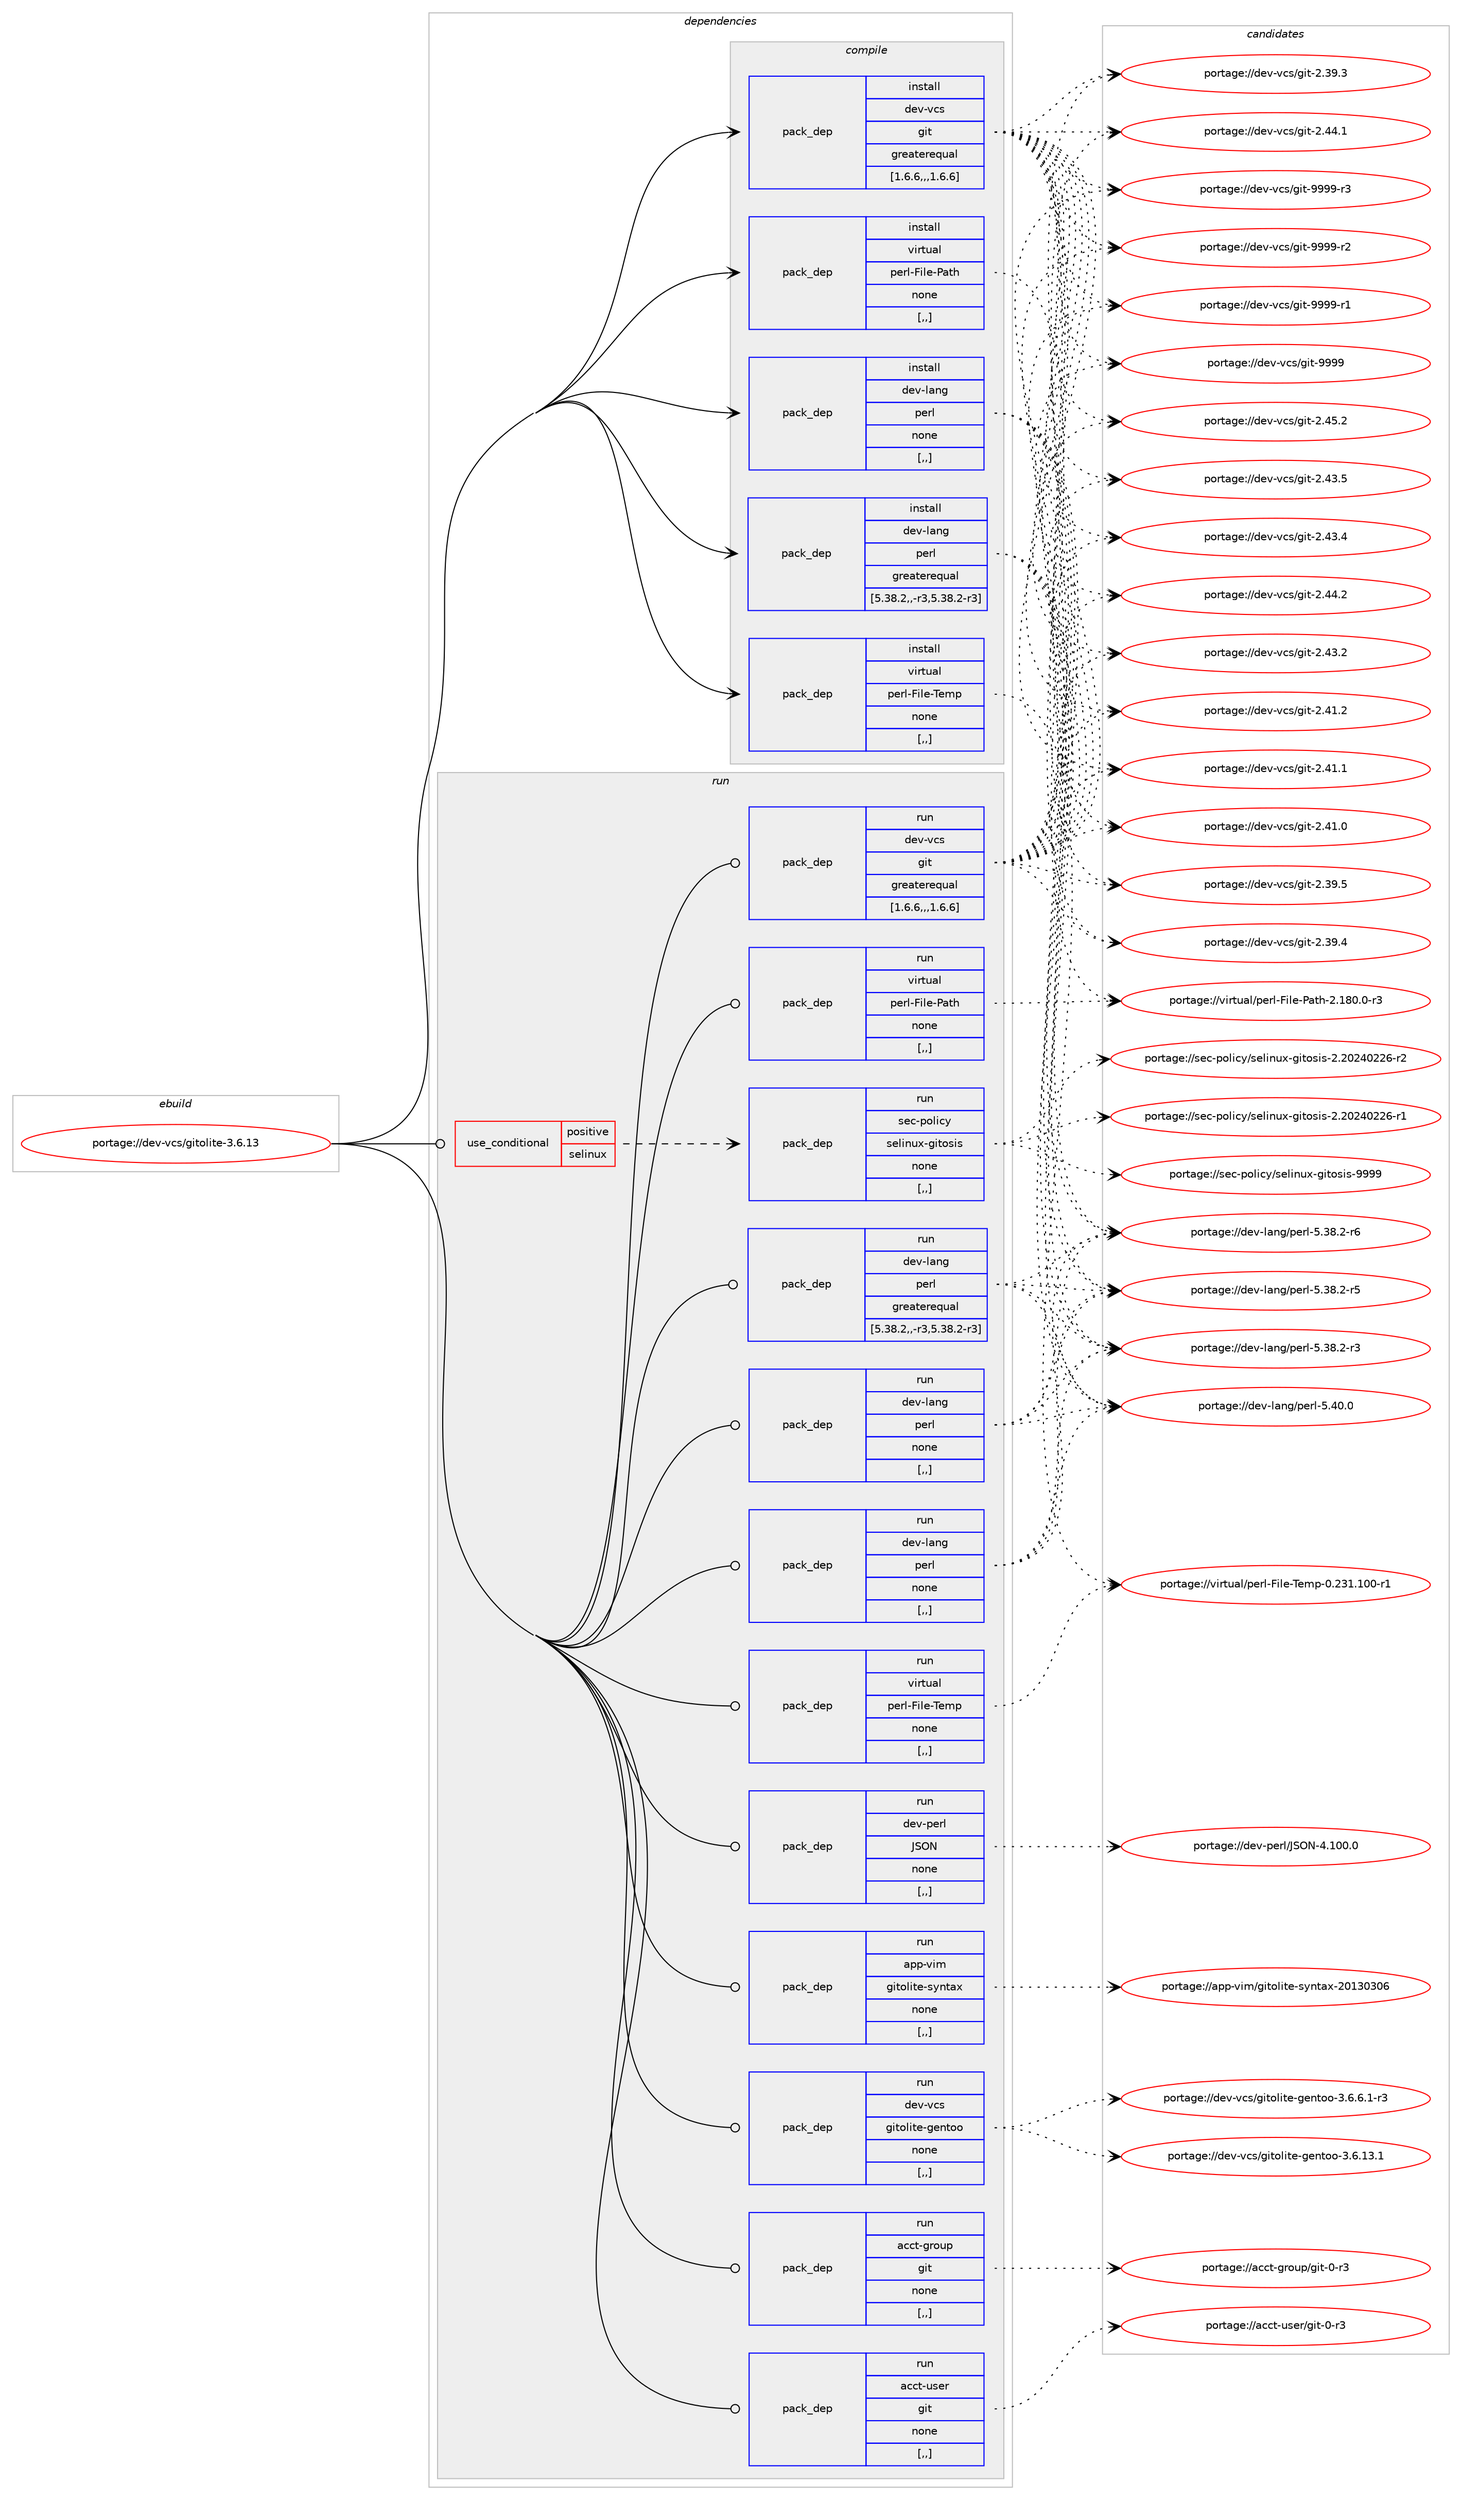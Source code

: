 digraph prolog {

# *************
# Graph options
# *************

newrank=true;
concentrate=true;
compound=true;
graph [rankdir=LR,fontname=Helvetica,fontsize=10,ranksep=1.5];#, ranksep=2.5, nodesep=0.2];
edge  [arrowhead=vee];
node  [fontname=Helvetica,fontsize=10];

# **********
# The ebuild
# **********

subgraph cluster_leftcol {
color=gray;
label=<<i>ebuild</i>>;
id [label="portage://dev-vcs/gitolite-3.6.13", color=red, width=4, href="../dev-vcs/gitolite-3.6.13.svg"];
}

# ****************
# The dependencies
# ****************

subgraph cluster_midcol {
color=gray;
label=<<i>dependencies</i>>;
subgraph cluster_compile {
fillcolor="#eeeeee";
style=filled;
label=<<i>compile</i>>;
subgraph pack158415 {
dependency222406 [label=<<TABLE BORDER="0" CELLBORDER="1" CELLSPACING="0" CELLPADDING="4" WIDTH="220"><TR><TD ROWSPAN="6" CELLPADDING="30">pack_dep</TD></TR><TR><TD WIDTH="110">install</TD></TR><TR><TD>dev-lang</TD></TR><TR><TD>perl</TD></TR><TR><TD>greaterequal</TD></TR><TR><TD>[5.38.2,,-r3,5.38.2-r3]</TD></TR></TABLE>>, shape=none, color=blue];
}
id:e -> dependency222406:w [weight=20,style="solid",arrowhead="vee"];
subgraph pack158416 {
dependency222407 [label=<<TABLE BORDER="0" CELLBORDER="1" CELLSPACING="0" CELLPADDING="4" WIDTH="220"><TR><TD ROWSPAN="6" CELLPADDING="30">pack_dep</TD></TR><TR><TD WIDTH="110">install</TD></TR><TR><TD>dev-lang</TD></TR><TR><TD>perl</TD></TR><TR><TD>none</TD></TR><TR><TD>[,,]</TD></TR></TABLE>>, shape=none, color=blue];
}
id:e -> dependency222407:w [weight=20,style="solid",arrowhead="vee"];
subgraph pack158417 {
dependency222408 [label=<<TABLE BORDER="0" CELLBORDER="1" CELLSPACING="0" CELLPADDING="4" WIDTH="220"><TR><TD ROWSPAN="6" CELLPADDING="30">pack_dep</TD></TR><TR><TD WIDTH="110">install</TD></TR><TR><TD>dev-vcs</TD></TR><TR><TD>git</TD></TR><TR><TD>greaterequal</TD></TR><TR><TD>[1.6.6,,,1.6.6]</TD></TR></TABLE>>, shape=none, color=blue];
}
id:e -> dependency222408:w [weight=20,style="solid",arrowhead="vee"];
subgraph pack158418 {
dependency222409 [label=<<TABLE BORDER="0" CELLBORDER="1" CELLSPACING="0" CELLPADDING="4" WIDTH="220"><TR><TD ROWSPAN="6" CELLPADDING="30">pack_dep</TD></TR><TR><TD WIDTH="110">install</TD></TR><TR><TD>virtual</TD></TR><TR><TD>perl-File-Path</TD></TR><TR><TD>none</TD></TR><TR><TD>[,,]</TD></TR></TABLE>>, shape=none, color=blue];
}
id:e -> dependency222409:w [weight=20,style="solid",arrowhead="vee"];
subgraph pack158419 {
dependency222410 [label=<<TABLE BORDER="0" CELLBORDER="1" CELLSPACING="0" CELLPADDING="4" WIDTH="220"><TR><TD ROWSPAN="6" CELLPADDING="30">pack_dep</TD></TR><TR><TD WIDTH="110">install</TD></TR><TR><TD>virtual</TD></TR><TR><TD>perl-File-Temp</TD></TR><TR><TD>none</TD></TR><TR><TD>[,,]</TD></TR></TABLE>>, shape=none, color=blue];
}
id:e -> dependency222410:w [weight=20,style="solid",arrowhead="vee"];
}
subgraph cluster_compileandrun {
fillcolor="#eeeeee";
style=filled;
label=<<i>compile and run</i>>;
}
subgraph cluster_run {
fillcolor="#eeeeee";
style=filled;
label=<<i>run</i>>;
subgraph cond62529 {
dependency222411 [label=<<TABLE BORDER="0" CELLBORDER="1" CELLSPACING="0" CELLPADDING="4"><TR><TD ROWSPAN="3" CELLPADDING="10">use_conditional</TD></TR><TR><TD>positive</TD></TR><TR><TD>selinux</TD></TR></TABLE>>, shape=none, color=red];
subgraph pack158420 {
dependency222412 [label=<<TABLE BORDER="0" CELLBORDER="1" CELLSPACING="0" CELLPADDING="4" WIDTH="220"><TR><TD ROWSPAN="6" CELLPADDING="30">pack_dep</TD></TR><TR><TD WIDTH="110">run</TD></TR><TR><TD>sec-policy</TD></TR><TR><TD>selinux-gitosis</TD></TR><TR><TD>none</TD></TR><TR><TD>[,,]</TD></TR></TABLE>>, shape=none, color=blue];
}
dependency222411:e -> dependency222412:w [weight=20,style="dashed",arrowhead="vee"];
}
id:e -> dependency222411:w [weight=20,style="solid",arrowhead="odot"];
subgraph pack158421 {
dependency222413 [label=<<TABLE BORDER="0" CELLBORDER="1" CELLSPACING="0" CELLPADDING="4" WIDTH="220"><TR><TD ROWSPAN="6" CELLPADDING="30">pack_dep</TD></TR><TR><TD WIDTH="110">run</TD></TR><TR><TD>acct-group</TD></TR><TR><TD>git</TD></TR><TR><TD>none</TD></TR><TR><TD>[,,]</TD></TR></TABLE>>, shape=none, color=blue];
}
id:e -> dependency222413:w [weight=20,style="solid",arrowhead="odot"];
subgraph pack158422 {
dependency222414 [label=<<TABLE BORDER="0" CELLBORDER="1" CELLSPACING="0" CELLPADDING="4" WIDTH="220"><TR><TD ROWSPAN="6" CELLPADDING="30">pack_dep</TD></TR><TR><TD WIDTH="110">run</TD></TR><TR><TD>acct-user</TD></TR><TR><TD>git</TD></TR><TR><TD>none</TD></TR><TR><TD>[,,]</TD></TR></TABLE>>, shape=none, color=blue];
}
id:e -> dependency222414:w [weight=20,style="solid",arrowhead="odot"];
subgraph pack158423 {
dependency222415 [label=<<TABLE BORDER="0" CELLBORDER="1" CELLSPACING="0" CELLPADDING="4" WIDTH="220"><TR><TD ROWSPAN="6" CELLPADDING="30">pack_dep</TD></TR><TR><TD WIDTH="110">run</TD></TR><TR><TD>dev-lang</TD></TR><TR><TD>perl</TD></TR><TR><TD>greaterequal</TD></TR><TR><TD>[5.38.2,,-r3,5.38.2-r3]</TD></TR></TABLE>>, shape=none, color=blue];
}
id:e -> dependency222415:w [weight=20,style="solid",arrowhead="odot"];
subgraph pack158424 {
dependency222416 [label=<<TABLE BORDER="0" CELLBORDER="1" CELLSPACING="0" CELLPADDING="4" WIDTH="220"><TR><TD ROWSPAN="6" CELLPADDING="30">pack_dep</TD></TR><TR><TD WIDTH="110">run</TD></TR><TR><TD>dev-lang</TD></TR><TR><TD>perl</TD></TR><TR><TD>none</TD></TR><TR><TD>[,,]</TD></TR></TABLE>>, shape=none, color=blue];
}
id:e -> dependency222416:w [weight=20,style="solid",arrowhead="odot"];
subgraph pack158425 {
dependency222417 [label=<<TABLE BORDER="0" CELLBORDER="1" CELLSPACING="0" CELLPADDING="4" WIDTH="220"><TR><TD ROWSPAN="6" CELLPADDING="30">pack_dep</TD></TR><TR><TD WIDTH="110">run</TD></TR><TR><TD>dev-lang</TD></TR><TR><TD>perl</TD></TR><TR><TD>none</TD></TR><TR><TD>[,,]</TD></TR></TABLE>>, shape=none, color=blue];
}
id:e -> dependency222417:w [weight=20,style="solid",arrowhead="odot"];
subgraph pack158426 {
dependency222418 [label=<<TABLE BORDER="0" CELLBORDER="1" CELLSPACING="0" CELLPADDING="4" WIDTH="220"><TR><TD ROWSPAN="6" CELLPADDING="30">pack_dep</TD></TR><TR><TD WIDTH="110">run</TD></TR><TR><TD>dev-perl</TD></TR><TR><TD>JSON</TD></TR><TR><TD>none</TD></TR><TR><TD>[,,]</TD></TR></TABLE>>, shape=none, color=blue];
}
id:e -> dependency222418:w [weight=20,style="solid",arrowhead="odot"];
subgraph pack158427 {
dependency222419 [label=<<TABLE BORDER="0" CELLBORDER="1" CELLSPACING="0" CELLPADDING="4" WIDTH="220"><TR><TD ROWSPAN="6" CELLPADDING="30">pack_dep</TD></TR><TR><TD WIDTH="110">run</TD></TR><TR><TD>dev-vcs</TD></TR><TR><TD>git</TD></TR><TR><TD>greaterequal</TD></TR><TR><TD>[1.6.6,,,1.6.6]</TD></TR></TABLE>>, shape=none, color=blue];
}
id:e -> dependency222419:w [weight=20,style="solid",arrowhead="odot"];
subgraph pack158428 {
dependency222420 [label=<<TABLE BORDER="0" CELLBORDER="1" CELLSPACING="0" CELLPADDING="4" WIDTH="220"><TR><TD ROWSPAN="6" CELLPADDING="30">pack_dep</TD></TR><TR><TD WIDTH="110">run</TD></TR><TR><TD>virtual</TD></TR><TR><TD>perl-File-Path</TD></TR><TR><TD>none</TD></TR><TR><TD>[,,]</TD></TR></TABLE>>, shape=none, color=blue];
}
id:e -> dependency222420:w [weight=20,style="solid",arrowhead="odot"];
subgraph pack158429 {
dependency222421 [label=<<TABLE BORDER="0" CELLBORDER="1" CELLSPACING="0" CELLPADDING="4" WIDTH="220"><TR><TD ROWSPAN="6" CELLPADDING="30">pack_dep</TD></TR><TR><TD WIDTH="110">run</TD></TR><TR><TD>virtual</TD></TR><TR><TD>perl-File-Temp</TD></TR><TR><TD>none</TD></TR><TR><TD>[,,]</TD></TR></TABLE>>, shape=none, color=blue];
}
id:e -> dependency222421:w [weight=20,style="solid",arrowhead="odot"];
subgraph pack158430 {
dependency222422 [label=<<TABLE BORDER="0" CELLBORDER="1" CELLSPACING="0" CELLPADDING="4" WIDTH="220"><TR><TD ROWSPAN="6" CELLPADDING="30">pack_dep</TD></TR><TR><TD WIDTH="110">run</TD></TR><TR><TD>app-vim</TD></TR><TR><TD>gitolite-syntax</TD></TR><TR><TD>none</TD></TR><TR><TD>[,,]</TD></TR></TABLE>>, shape=none, color=blue];
}
id:e -> dependency222422:w [weight=20,style="solid",arrowhead="odot"];
subgraph pack158431 {
dependency222423 [label=<<TABLE BORDER="0" CELLBORDER="1" CELLSPACING="0" CELLPADDING="4" WIDTH="220"><TR><TD ROWSPAN="6" CELLPADDING="30">pack_dep</TD></TR><TR><TD WIDTH="110">run</TD></TR><TR><TD>dev-vcs</TD></TR><TR><TD>gitolite-gentoo</TD></TR><TR><TD>none</TD></TR><TR><TD>[,,]</TD></TR></TABLE>>, shape=none, color=blue];
}
id:e -> dependency222423:w [weight=20,style="solid",arrowhead="odot"];
}
}

# **************
# The candidates
# **************

subgraph cluster_choices {
rank=same;
color=gray;
label=<<i>candidates</i>>;

subgraph choice158415 {
color=black;
nodesep=1;
choice10010111845108971101034711210111410845534652484648 [label="portage://dev-lang/perl-5.40.0", color=red, width=4,href="../dev-lang/perl-5.40.0.svg"];
choice100101118451089711010347112101114108455346515646504511454 [label="portage://dev-lang/perl-5.38.2-r6", color=red, width=4,href="../dev-lang/perl-5.38.2-r6.svg"];
choice100101118451089711010347112101114108455346515646504511453 [label="portage://dev-lang/perl-5.38.2-r5", color=red, width=4,href="../dev-lang/perl-5.38.2-r5.svg"];
choice100101118451089711010347112101114108455346515646504511451 [label="portage://dev-lang/perl-5.38.2-r3", color=red, width=4,href="../dev-lang/perl-5.38.2-r3.svg"];
dependency222406:e -> choice10010111845108971101034711210111410845534652484648:w [style=dotted,weight="100"];
dependency222406:e -> choice100101118451089711010347112101114108455346515646504511454:w [style=dotted,weight="100"];
dependency222406:e -> choice100101118451089711010347112101114108455346515646504511453:w [style=dotted,weight="100"];
dependency222406:e -> choice100101118451089711010347112101114108455346515646504511451:w [style=dotted,weight="100"];
}
subgraph choice158416 {
color=black;
nodesep=1;
choice10010111845108971101034711210111410845534652484648 [label="portage://dev-lang/perl-5.40.0", color=red, width=4,href="../dev-lang/perl-5.40.0.svg"];
choice100101118451089711010347112101114108455346515646504511454 [label="portage://dev-lang/perl-5.38.2-r6", color=red, width=4,href="../dev-lang/perl-5.38.2-r6.svg"];
choice100101118451089711010347112101114108455346515646504511453 [label="portage://dev-lang/perl-5.38.2-r5", color=red, width=4,href="../dev-lang/perl-5.38.2-r5.svg"];
choice100101118451089711010347112101114108455346515646504511451 [label="portage://dev-lang/perl-5.38.2-r3", color=red, width=4,href="../dev-lang/perl-5.38.2-r3.svg"];
dependency222407:e -> choice10010111845108971101034711210111410845534652484648:w [style=dotted,weight="100"];
dependency222407:e -> choice100101118451089711010347112101114108455346515646504511454:w [style=dotted,weight="100"];
dependency222407:e -> choice100101118451089711010347112101114108455346515646504511453:w [style=dotted,weight="100"];
dependency222407:e -> choice100101118451089711010347112101114108455346515646504511451:w [style=dotted,weight="100"];
}
subgraph choice158417 {
color=black;
nodesep=1;
choice10010111845118991154710310511645575757574511451 [label="portage://dev-vcs/git-9999-r3", color=red, width=4,href="../dev-vcs/git-9999-r3.svg"];
choice10010111845118991154710310511645575757574511450 [label="portage://dev-vcs/git-9999-r2", color=red, width=4,href="../dev-vcs/git-9999-r2.svg"];
choice10010111845118991154710310511645575757574511449 [label="portage://dev-vcs/git-9999-r1", color=red, width=4,href="../dev-vcs/git-9999-r1.svg"];
choice1001011184511899115471031051164557575757 [label="portage://dev-vcs/git-9999", color=red, width=4,href="../dev-vcs/git-9999.svg"];
choice10010111845118991154710310511645504652534650 [label="portage://dev-vcs/git-2.45.2", color=red, width=4,href="../dev-vcs/git-2.45.2.svg"];
choice10010111845118991154710310511645504652524650 [label="portage://dev-vcs/git-2.44.2", color=red, width=4,href="../dev-vcs/git-2.44.2.svg"];
choice10010111845118991154710310511645504652524649 [label="portage://dev-vcs/git-2.44.1", color=red, width=4,href="../dev-vcs/git-2.44.1.svg"];
choice10010111845118991154710310511645504652514653 [label="portage://dev-vcs/git-2.43.5", color=red, width=4,href="../dev-vcs/git-2.43.5.svg"];
choice10010111845118991154710310511645504652514652 [label="portage://dev-vcs/git-2.43.4", color=red, width=4,href="../dev-vcs/git-2.43.4.svg"];
choice10010111845118991154710310511645504652514650 [label="portage://dev-vcs/git-2.43.2", color=red, width=4,href="../dev-vcs/git-2.43.2.svg"];
choice10010111845118991154710310511645504652494650 [label="portage://dev-vcs/git-2.41.2", color=red, width=4,href="../dev-vcs/git-2.41.2.svg"];
choice10010111845118991154710310511645504652494649 [label="portage://dev-vcs/git-2.41.1", color=red, width=4,href="../dev-vcs/git-2.41.1.svg"];
choice10010111845118991154710310511645504652494648 [label="portage://dev-vcs/git-2.41.0", color=red, width=4,href="../dev-vcs/git-2.41.0.svg"];
choice10010111845118991154710310511645504651574653 [label="portage://dev-vcs/git-2.39.5", color=red, width=4,href="../dev-vcs/git-2.39.5.svg"];
choice10010111845118991154710310511645504651574652 [label="portage://dev-vcs/git-2.39.4", color=red, width=4,href="../dev-vcs/git-2.39.4.svg"];
choice10010111845118991154710310511645504651574651 [label="portage://dev-vcs/git-2.39.3", color=red, width=4,href="../dev-vcs/git-2.39.3.svg"];
dependency222408:e -> choice10010111845118991154710310511645575757574511451:w [style=dotted,weight="100"];
dependency222408:e -> choice10010111845118991154710310511645575757574511450:w [style=dotted,weight="100"];
dependency222408:e -> choice10010111845118991154710310511645575757574511449:w [style=dotted,weight="100"];
dependency222408:e -> choice1001011184511899115471031051164557575757:w [style=dotted,weight="100"];
dependency222408:e -> choice10010111845118991154710310511645504652534650:w [style=dotted,weight="100"];
dependency222408:e -> choice10010111845118991154710310511645504652524650:w [style=dotted,weight="100"];
dependency222408:e -> choice10010111845118991154710310511645504652524649:w [style=dotted,weight="100"];
dependency222408:e -> choice10010111845118991154710310511645504652514653:w [style=dotted,weight="100"];
dependency222408:e -> choice10010111845118991154710310511645504652514652:w [style=dotted,weight="100"];
dependency222408:e -> choice10010111845118991154710310511645504652514650:w [style=dotted,weight="100"];
dependency222408:e -> choice10010111845118991154710310511645504652494650:w [style=dotted,weight="100"];
dependency222408:e -> choice10010111845118991154710310511645504652494649:w [style=dotted,weight="100"];
dependency222408:e -> choice10010111845118991154710310511645504652494648:w [style=dotted,weight="100"];
dependency222408:e -> choice10010111845118991154710310511645504651574653:w [style=dotted,weight="100"];
dependency222408:e -> choice10010111845118991154710310511645504651574652:w [style=dotted,weight="100"];
dependency222408:e -> choice10010111845118991154710310511645504651574651:w [style=dotted,weight="100"];
}
subgraph choice158418 {
color=black;
nodesep=1;
choice1181051141161179710847112101114108457010510810145809711610445504649564846484511451 [label="portage://virtual/perl-File-Path-2.180.0-r3", color=red, width=4,href="../virtual/perl-File-Path-2.180.0-r3.svg"];
dependency222409:e -> choice1181051141161179710847112101114108457010510810145809711610445504649564846484511451:w [style=dotted,weight="100"];
}
subgraph choice158419 {
color=black;
nodesep=1;
choice118105114116117971084711210111410845701051081014584101109112454846505149464948484511449 [label="portage://virtual/perl-File-Temp-0.231.100-r1", color=red, width=4,href="../virtual/perl-File-Temp-0.231.100-r1.svg"];
dependency222410:e -> choice118105114116117971084711210111410845701051081014584101109112454846505149464948484511449:w [style=dotted,weight="100"];
}
subgraph choice158420 {
color=black;
nodesep=1;
choice11510199451121111081059912147115101108105110117120451031051161111151051154557575757 [label="portage://sec-policy/selinux-gitosis-9999", color=red, width=4,href="../sec-policy/selinux-gitosis-9999.svg"];
choice115101994511211110810599121471151011081051101171204510310511611111510511545504650485052485050544511450 [label="portage://sec-policy/selinux-gitosis-2.20240226-r2", color=red, width=4,href="../sec-policy/selinux-gitosis-2.20240226-r2.svg"];
choice115101994511211110810599121471151011081051101171204510310511611111510511545504650485052485050544511449 [label="portage://sec-policy/selinux-gitosis-2.20240226-r1", color=red, width=4,href="../sec-policy/selinux-gitosis-2.20240226-r1.svg"];
dependency222412:e -> choice11510199451121111081059912147115101108105110117120451031051161111151051154557575757:w [style=dotted,weight="100"];
dependency222412:e -> choice115101994511211110810599121471151011081051101171204510310511611111510511545504650485052485050544511450:w [style=dotted,weight="100"];
dependency222412:e -> choice115101994511211110810599121471151011081051101171204510310511611111510511545504650485052485050544511449:w [style=dotted,weight="100"];
}
subgraph choice158421 {
color=black;
nodesep=1;
choice979999116451031141111171124710310511645484511451 [label="portage://acct-group/git-0-r3", color=red, width=4,href="../acct-group/git-0-r3.svg"];
dependency222413:e -> choice979999116451031141111171124710310511645484511451:w [style=dotted,weight="100"];
}
subgraph choice158422 {
color=black;
nodesep=1;
choice979999116451171151011144710310511645484511451 [label="portage://acct-user/git-0-r3", color=red, width=4,href="../acct-user/git-0-r3.svg"];
dependency222414:e -> choice979999116451171151011144710310511645484511451:w [style=dotted,weight="100"];
}
subgraph choice158423 {
color=black;
nodesep=1;
choice10010111845108971101034711210111410845534652484648 [label="portage://dev-lang/perl-5.40.0", color=red, width=4,href="../dev-lang/perl-5.40.0.svg"];
choice100101118451089711010347112101114108455346515646504511454 [label="portage://dev-lang/perl-5.38.2-r6", color=red, width=4,href="../dev-lang/perl-5.38.2-r6.svg"];
choice100101118451089711010347112101114108455346515646504511453 [label="portage://dev-lang/perl-5.38.2-r5", color=red, width=4,href="../dev-lang/perl-5.38.2-r5.svg"];
choice100101118451089711010347112101114108455346515646504511451 [label="portage://dev-lang/perl-5.38.2-r3", color=red, width=4,href="../dev-lang/perl-5.38.2-r3.svg"];
dependency222415:e -> choice10010111845108971101034711210111410845534652484648:w [style=dotted,weight="100"];
dependency222415:e -> choice100101118451089711010347112101114108455346515646504511454:w [style=dotted,weight="100"];
dependency222415:e -> choice100101118451089711010347112101114108455346515646504511453:w [style=dotted,weight="100"];
dependency222415:e -> choice100101118451089711010347112101114108455346515646504511451:w [style=dotted,weight="100"];
}
subgraph choice158424 {
color=black;
nodesep=1;
choice10010111845108971101034711210111410845534652484648 [label="portage://dev-lang/perl-5.40.0", color=red, width=4,href="../dev-lang/perl-5.40.0.svg"];
choice100101118451089711010347112101114108455346515646504511454 [label="portage://dev-lang/perl-5.38.2-r6", color=red, width=4,href="../dev-lang/perl-5.38.2-r6.svg"];
choice100101118451089711010347112101114108455346515646504511453 [label="portage://dev-lang/perl-5.38.2-r5", color=red, width=4,href="../dev-lang/perl-5.38.2-r5.svg"];
choice100101118451089711010347112101114108455346515646504511451 [label="portage://dev-lang/perl-5.38.2-r3", color=red, width=4,href="../dev-lang/perl-5.38.2-r3.svg"];
dependency222416:e -> choice10010111845108971101034711210111410845534652484648:w [style=dotted,weight="100"];
dependency222416:e -> choice100101118451089711010347112101114108455346515646504511454:w [style=dotted,weight="100"];
dependency222416:e -> choice100101118451089711010347112101114108455346515646504511453:w [style=dotted,weight="100"];
dependency222416:e -> choice100101118451089711010347112101114108455346515646504511451:w [style=dotted,weight="100"];
}
subgraph choice158425 {
color=black;
nodesep=1;
choice10010111845108971101034711210111410845534652484648 [label="portage://dev-lang/perl-5.40.0", color=red, width=4,href="../dev-lang/perl-5.40.0.svg"];
choice100101118451089711010347112101114108455346515646504511454 [label="portage://dev-lang/perl-5.38.2-r6", color=red, width=4,href="../dev-lang/perl-5.38.2-r6.svg"];
choice100101118451089711010347112101114108455346515646504511453 [label="portage://dev-lang/perl-5.38.2-r5", color=red, width=4,href="../dev-lang/perl-5.38.2-r5.svg"];
choice100101118451089711010347112101114108455346515646504511451 [label="portage://dev-lang/perl-5.38.2-r3", color=red, width=4,href="../dev-lang/perl-5.38.2-r3.svg"];
dependency222417:e -> choice10010111845108971101034711210111410845534652484648:w [style=dotted,weight="100"];
dependency222417:e -> choice100101118451089711010347112101114108455346515646504511454:w [style=dotted,weight="100"];
dependency222417:e -> choice100101118451089711010347112101114108455346515646504511453:w [style=dotted,weight="100"];
dependency222417:e -> choice100101118451089711010347112101114108455346515646504511451:w [style=dotted,weight="100"];
}
subgraph choice158426 {
color=black;
nodesep=1;
choice1001011184511210111410847748379784552464948484648 [label="portage://dev-perl/JSON-4.100.0", color=red, width=4,href="../dev-perl/JSON-4.100.0.svg"];
dependency222418:e -> choice1001011184511210111410847748379784552464948484648:w [style=dotted,weight="100"];
}
subgraph choice158427 {
color=black;
nodesep=1;
choice10010111845118991154710310511645575757574511451 [label="portage://dev-vcs/git-9999-r3", color=red, width=4,href="../dev-vcs/git-9999-r3.svg"];
choice10010111845118991154710310511645575757574511450 [label="portage://dev-vcs/git-9999-r2", color=red, width=4,href="../dev-vcs/git-9999-r2.svg"];
choice10010111845118991154710310511645575757574511449 [label="portage://dev-vcs/git-9999-r1", color=red, width=4,href="../dev-vcs/git-9999-r1.svg"];
choice1001011184511899115471031051164557575757 [label="portage://dev-vcs/git-9999", color=red, width=4,href="../dev-vcs/git-9999.svg"];
choice10010111845118991154710310511645504652534650 [label="portage://dev-vcs/git-2.45.2", color=red, width=4,href="../dev-vcs/git-2.45.2.svg"];
choice10010111845118991154710310511645504652524650 [label="portage://dev-vcs/git-2.44.2", color=red, width=4,href="../dev-vcs/git-2.44.2.svg"];
choice10010111845118991154710310511645504652524649 [label="portage://dev-vcs/git-2.44.1", color=red, width=4,href="../dev-vcs/git-2.44.1.svg"];
choice10010111845118991154710310511645504652514653 [label="portage://dev-vcs/git-2.43.5", color=red, width=4,href="../dev-vcs/git-2.43.5.svg"];
choice10010111845118991154710310511645504652514652 [label="portage://dev-vcs/git-2.43.4", color=red, width=4,href="../dev-vcs/git-2.43.4.svg"];
choice10010111845118991154710310511645504652514650 [label="portage://dev-vcs/git-2.43.2", color=red, width=4,href="../dev-vcs/git-2.43.2.svg"];
choice10010111845118991154710310511645504652494650 [label="portage://dev-vcs/git-2.41.2", color=red, width=4,href="../dev-vcs/git-2.41.2.svg"];
choice10010111845118991154710310511645504652494649 [label="portage://dev-vcs/git-2.41.1", color=red, width=4,href="../dev-vcs/git-2.41.1.svg"];
choice10010111845118991154710310511645504652494648 [label="portage://dev-vcs/git-2.41.0", color=red, width=4,href="../dev-vcs/git-2.41.0.svg"];
choice10010111845118991154710310511645504651574653 [label="portage://dev-vcs/git-2.39.5", color=red, width=4,href="../dev-vcs/git-2.39.5.svg"];
choice10010111845118991154710310511645504651574652 [label="portage://dev-vcs/git-2.39.4", color=red, width=4,href="../dev-vcs/git-2.39.4.svg"];
choice10010111845118991154710310511645504651574651 [label="portage://dev-vcs/git-2.39.3", color=red, width=4,href="../dev-vcs/git-2.39.3.svg"];
dependency222419:e -> choice10010111845118991154710310511645575757574511451:w [style=dotted,weight="100"];
dependency222419:e -> choice10010111845118991154710310511645575757574511450:w [style=dotted,weight="100"];
dependency222419:e -> choice10010111845118991154710310511645575757574511449:w [style=dotted,weight="100"];
dependency222419:e -> choice1001011184511899115471031051164557575757:w [style=dotted,weight="100"];
dependency222419:e -> choice10010111845118991154710310511645504652534650:w [style=dotted,weight="100"];
dependency222419:e -> choice10010111845118991154710310511645504652524650:w [style=dotted,weight="100"];
dependency222419:e -> choice10010111845118991154710310511645504652524649:w [style=dotted,weight="100"];
dependency222419:e -> choice10010111845118991154710310511645504652514653:w [style=dotted,weight="100"];
dependency222419:e -> choice10010111845118991154710310511645504652514652:w [style=dotted,weight="100"];
dependency222419:e -> choice10010111845118991154710310511645504652514650:w [style=dotted,weight="100"];
dependency222419:e -> choice10010111845118991154710310511645504652494650:w [style=dotted,weight="100"];
dependency222419:e -> choice10010111845118991154710310511645504652494649:w [style=dotted,weight="100"];
dependency222419:e -> choice10010111845118991154710310511645504652494648:w [style=dotted,weight="100"];
dependency222419:e -> choice10010111845118991154710310511645504651574653:w [style=dotted,weight="100"];
dependency222419:e -> choice10010111845118991154710310511645504651574652:w [style=dotted,weight="100"];
dependency222419:e -> choice10010111845118991154710310511645504651574651:w [style=dotted,weight="100"];
}
subgraph choice158428 {
color=black;
nodesep=1;
choice1181051141161179710847112101114108457010510810145809711610445504649564846484511451 [label="portage://virtual/perl-File-Path-2.180.0-r3", color=red, width=4,href="../virtual/perl-File-Path-2.180.0-r3.svg"];
dependency222420:e -> choice1181051141161179710847112101114108457010510810145809711610445504649564846484511451:w [style=dotted,weight="100"];
}
subgraph choice158429 {
color=black;
nodesep=1;
choice118105114116117971084711210111410845701051081014584101109112454846505149464948484511449 [label="portage://virtual/perl-File-Temp-0.231.100-r1", color=red, width=4,href="../virtual/perl-File-Temp-0.231.100-r1.svg"];
dependency222421:e -> choice118105114116117971084711210111410845701051081014584101109112454846505149464948484511449:w [style=dotted,weight="100"];
}
subgraph choice158430 {
color=black;
nodesep=1;
choice9711211245118105109471031051161111081051161014511512111011697120455048495148514854 [label="portage://app-vim/gitolite-syntax-20130306", color=red, width=4,href="../app-vim/gitolite-syntax-20130306.svg"];
dependency222422:e -> choice9711211245118105109471031051161111081051161014511512111011697120455048495148514854:w [style=dotted,weight="100"];
}
subgraph choice158431 {
color=black;
nodesep=1;
choice10010111845118991154710310511611110810511610145103101110116111111455146544649514649 [label="portage://dev-vcs/gitolite-gentoo-3.6.13.1", color=red, width=4,href="../dev-vcs/gitolite-gentoo-3.6.13.1.svg"];
choice1001011184511899115471031051161111081051161014510310111011611111145514654465446494511451 [label="portage://dev-vcs/gitolite-gentoo-3.6.6.1-r3", color=red, width=4,href="../dev-vcs/gitolite-gentoo-3.6.6.1-r3.svg"];
dependency222423:e -> choice10010111845118991154710310511611110810511610145103101110116111111455146544649514649:w [style=dotted,weight="100"];
dependency222423:e -> choice1001011184511899115471031051161111081051161014510310111011611111145514654465446494511451:w [style=dotted,weight="100"];
}
}

}

